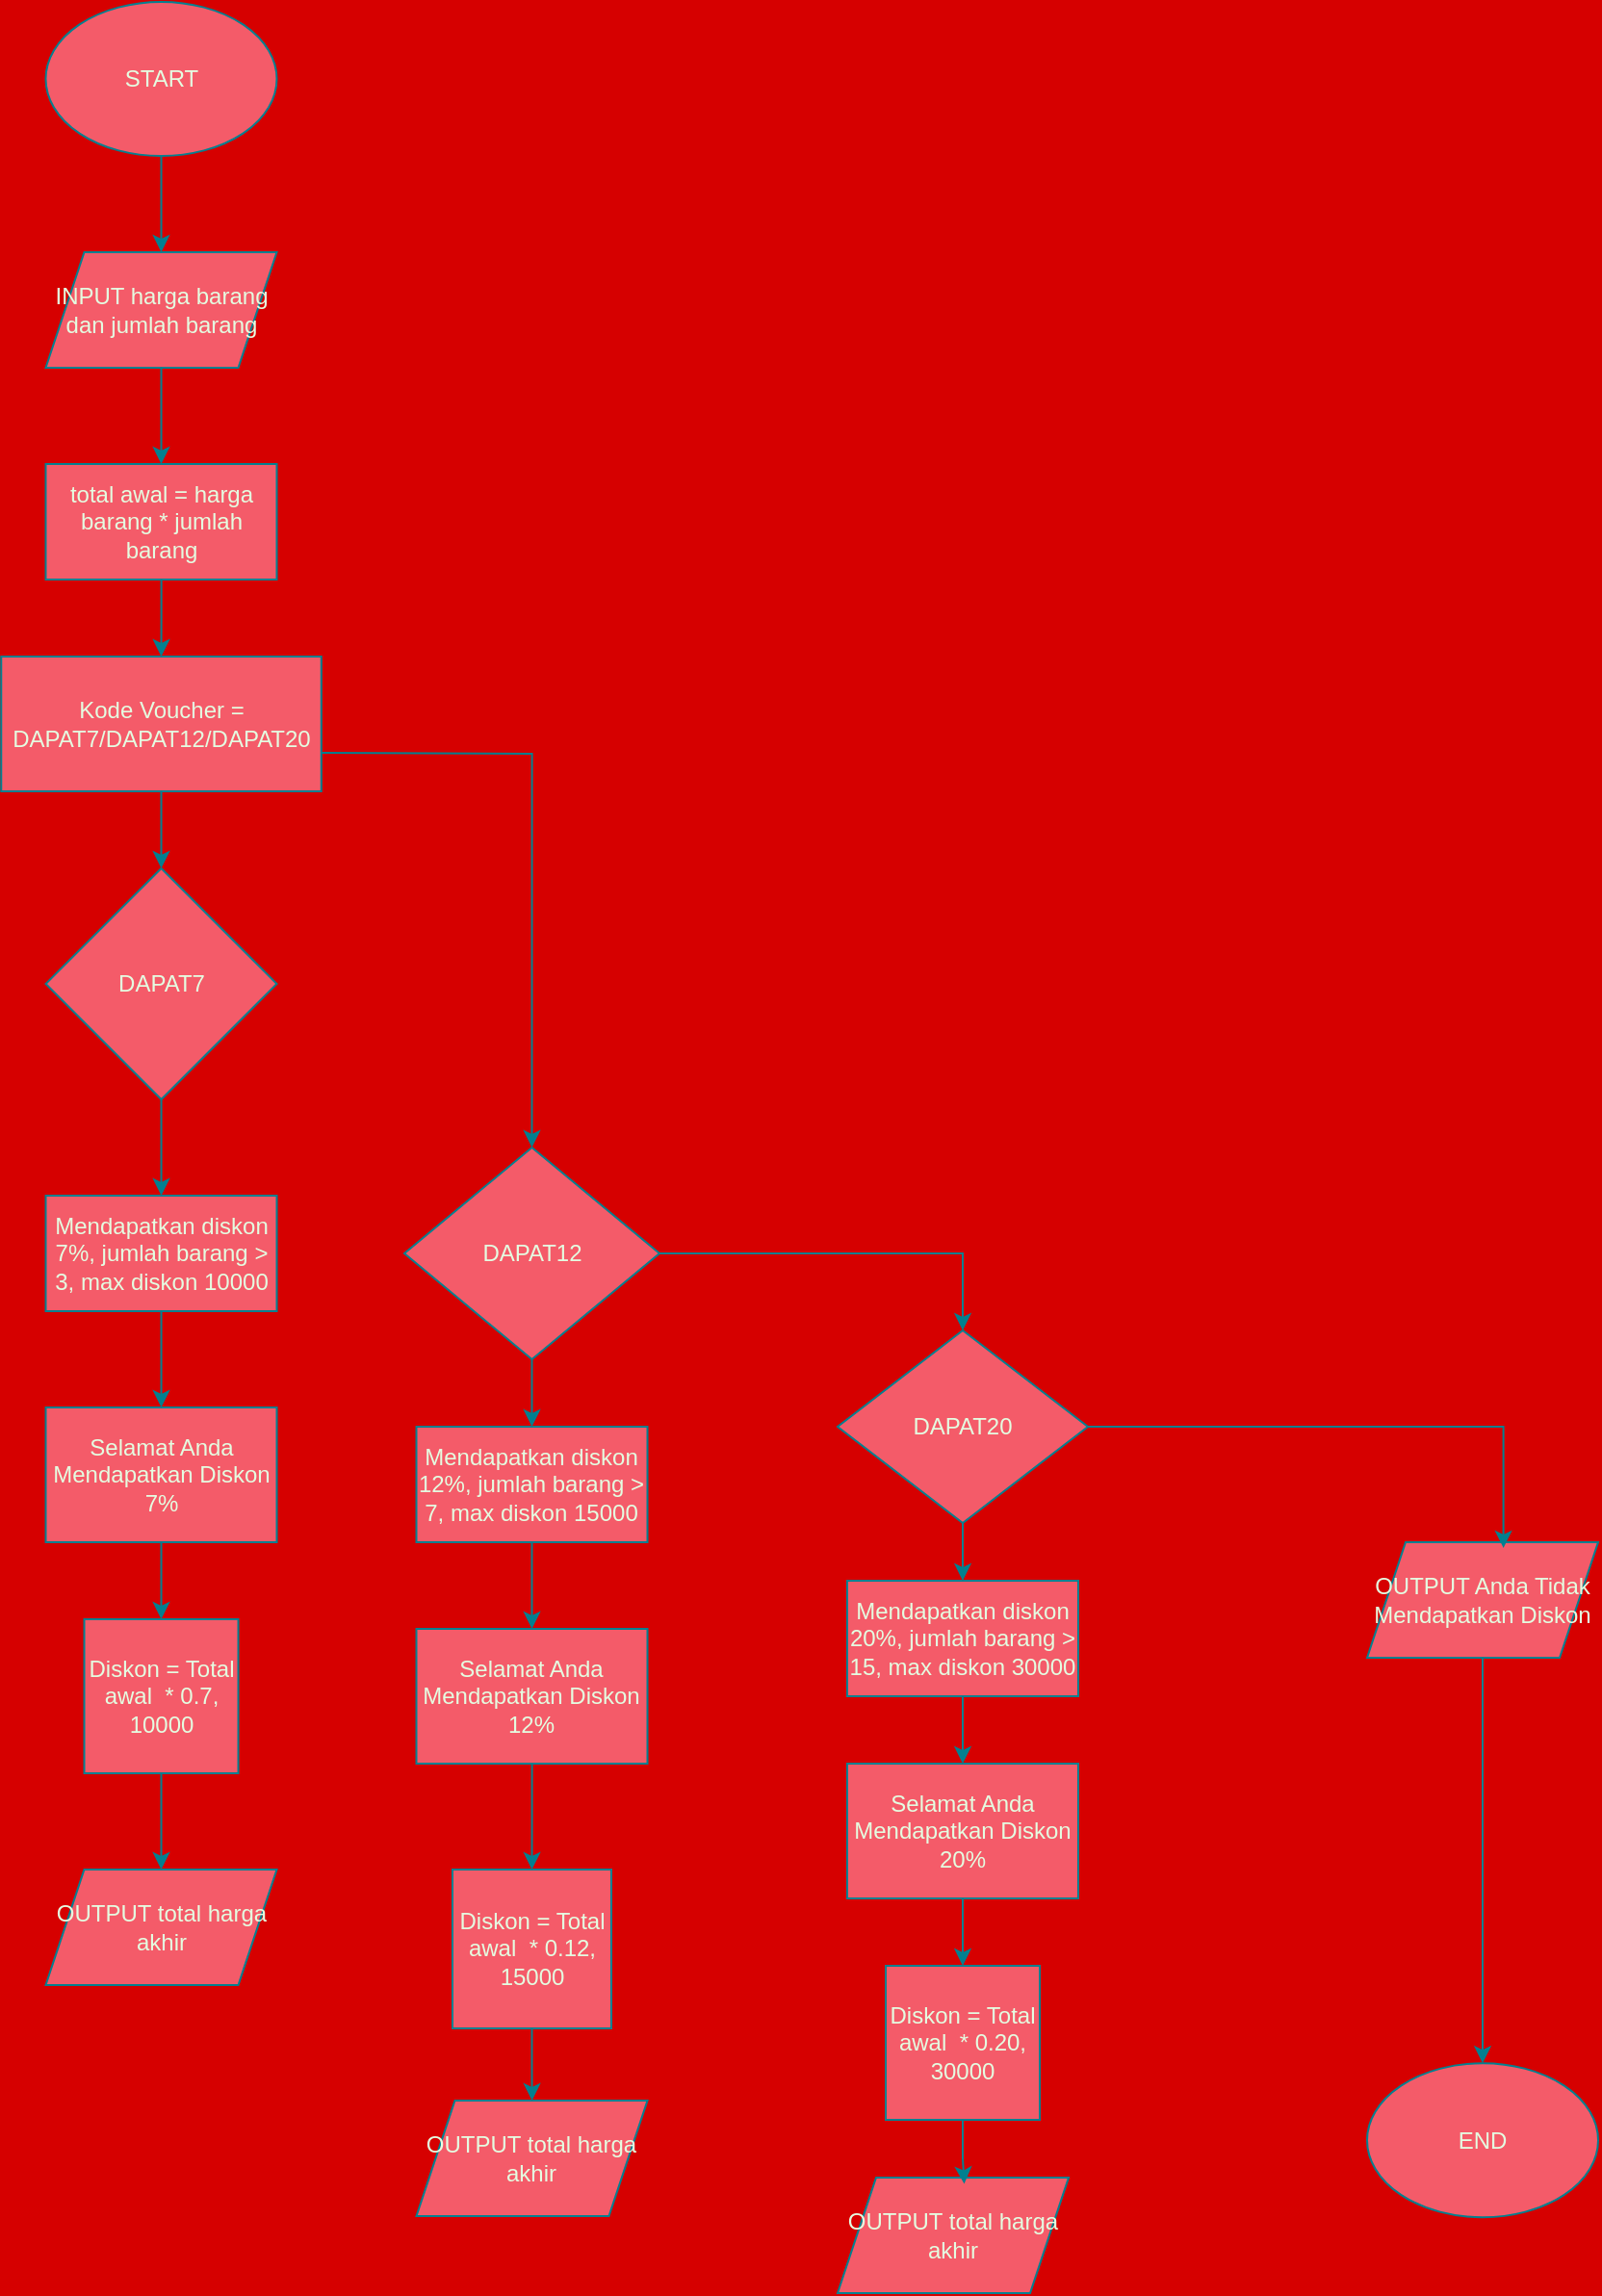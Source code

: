 <mxfile version="24.7.17">
  <diagram name="Page-1" id="0RA_1R6m2diSWX32eNl8">
    <mxGraphModel dx="381" dy="463" grid="1" gridSize="10" guides="1" tooltips="1" connect="1" arrows="1" fold="1" page="1" pageScale="1" pageWidth="850" pageHeight="1100" background="#d60000" math="0" shadow="0">
      <root>
        <mxCell id="0" />
        <mxCell id="1" parent="0" />
        <mxCell id="E_sK0Rc2UR8B994FfK1N-8" style="edgeStyle=orthogonalEdgeStyle;rounded=0;orthogonalLoop=1;jettySize=auto;html=1;entryX=0.5;entryY=0;entryDx=0;entryDy=0;strokeColor=#028090;fontColor=#E4FDE1;fillColor=#F45B69;" edge="1" parent="1" source="E_sK0Rc2UR8B994FfK1N-1" target="E_sK0Rc2UR8B994FfK1N-3">
          <mxGeometry relative="1" as="geometry" />
        </mxCell>
        <mxCell id="E_sK0Rc2UR8B994FfK1N-1" value="START" style="ellipse;whiteSpace=wrap;html=1;strokeColor=#028090;fontColor=#E4FDE1;fillColor=#F45B69;" vertex="1" parent="1">
          <mxGeometry x="373.75" y="60" width="120" height="80" as="geometry" />
        </mxCell>
        <mxCell id="E_sK0Rc2UR8B994FfK1N-39" style="edgeStyle=orthogonalEdgeStyle;rounded=0;orthogonalLoop=1;jettySize=auto;html=1;strokeColor=#028090;fontColor=#E4FDE1;fillColor=#F45B69;" edge="1" parent="1" source="E_sK0Rc2UR8B994FfK1N-2" target="E_sK0Rc2UR8B994FfK1N-10">
          <mxGeometry relative="1" as="geometry" />
        </mxCell>
        <mxCell id="E_sK0Rc2UR8B994FfK1N-2" value="total awal = harga barang * jumlah barang" style="rounded=0;whiteSpace=wrap;html=1;strokeColor=#028090;fontColor=#E4FDE1;fillColor=#F45B69;" vertex="1" parent="1">
          <mxGeometry x="373.75" y="300" width="120" height="60" as="geometry" />
        </mxCell>
        <mxCell id="E_sK0Rc2UR8B994FfK1N-9" style="edgeStyle=orthogonalEdgeStyle;rounded=0;orthogonalLoop=1;jettySize=auto;html=1;entryX=0.5;entryY=0;entryDx=0;entryDy=0;strokeColor=#028090;fontColor=#E4FDE1;fillColor=#F45B69;" edge="1" parent="1" source="E_sK0Rc2UR8B994FfK1N-3" target="E_sK0Rc2UR8B994FfK1N-2">
          <mxGeometry relative="1" as="geometry" />
        </mxCell>
        <mxCell id="E_sK0Rc2UR8B994FfK1N-3" value="INPUT harga barang dan jumlah barang" style="shape=parallelogram;perimeter=parallelogramPerimeter;whiteSpace=wrap;html=1;fixedSize=1;strokeColor=#028090;fontColor=#E4FDE1;fillColor=#F45B69;" vertex="1" parent="1">
          <mxGeometry x="373.75" y="190" width="120" height="60" as="geometry" />
        </mxCell>
        <mxCell id="E_sK0Rc2UR8B994FfK1N-44" style="edgeStyle=orthogonalEdgeStyle;rounded=0;orthogonalLoop=1;jettySize=auto;html=1;entryX=0.5;entryY=0;entryDx=0;entryDy=0;strokeColor=#028090;fontColor=#E4FDE1;fillColor=#F45B69;" edge="1" parent="1" source="E_sK0Rc2UR8B994FfK1N-4" target="E_sK0Rc2UR8B994FfK1N-22">
          <mxGeometry relative="1" as="geometry" />
        </mxCell>
        <mxCell id="E_sK0Rc2UR8B994FfK1N-48" style="edgeStyle=orthogonalEdgeStyle;rounded=0;orthogonalLoop=1;jettySize=auto;html=1;entryX=0.5;entryY=0;entryDx=0;entryDy=0;strokeColor=#028090;fontColor=#E4FDE1;fillColor=#F45B69;" edge="1" parent="1" source="E_sK0Rc2UR8B994FfK1N-4" target="E_sK0Rc2UR8B994FfK1N-5">
          <mxGeometry relative="1" as="geometry" />
        </mxCell>
        <mxCell id="E_sK0Rc2UR8B994FfK1N-4" value="DAPAT12" style="rhombus;whiteSpace=wrap;html=1;strokeColor=#028090;fontColor=#E4FDE1;fillColor=#F45B69;" vertex="1" parent="1">
          <mxGeometry x="560" y="655" width="132.5" height="110" as="geometry" />
        </mxCell>
        <mxCell id="E_sK0Rc2UR8B994FfK1N-50" style="edgeStyle=orthogonalEdgeStyle;rounded=0;orthogonalLoop=1;jettySize=auto;html=1;strokeColor=#028090;fontColor=#E4FDE1;fillColor=#F45B69;" edge="1" parent="1" source="E_sK0Rc2UR8B994FfK1N-5" target="E_sK0Rc2UR8B994FfK1N-23">
          <mxGeometry relative="1" as="geometry" />
        </mxCell>
        <mxCell id="E_sK0Rc2UR8B994FfK1N-5" value="DAPAT20" style="rhombus;whiteSpace=wrap;html=1;strokeColor=#028090;fontColor=#E4FDE1;fillColor=#F45B69;" vertex="1" parent="1">
          <mxGeometry x="785" y="750" width="130" height="100" as="geometry" />
        </mxCell>
        <mxCell id="E_sK0Rc2UR8B994FfK1N-16" style="edgeStyle=orthogonalEdgeStyle;rounded=0;orthogonalLoop=1;jettySize=auto;html=1;entryX=0.5;entryY=0;entryDx=0;entryDy=0;strokeColor=#028090;fontColor=#E4FDE1;fillColor=#F45B69;" edge="1" parent="1" target="E_sK0Rc2UR8B994FfK1N-4">
          <mxGeometry relative="1" as="geometry">
            <mxPoint x="516.88" y="450" as="sourcePoint" />
            <mxPoint x="649.37" y="535" as="targetPoint" />
          </mxGeometry>
        </mxCell>
        <mxCell id="E_sK0Rc2UR8B994FfK1N-19" style="edgeStyle=orthogonalEdgeStyle;rounded=0;orthogonalLoop=1;jettySize=auto;html=1;entryX=0.5;entryY=0;entryDx=0;entryDy=0;strokeColor=#028090;fontColor=#E4FDE1;fillColor=#F45B69;" edge="1" parent="1" source="E_sK0Rc2UR8B994FfK1N-6" target="E_sK0Rc2UR8B994FfK1N-18">
          <mxGeometry relative="1" as="geometry" />
        </mxCell>
        <mxCell id="E_sK0Rc2UR8B994FfK1N-6" value="DAPAT7" style="rhombus;whiteSpace=wrap;html=1;strokeColor=#028090;fontColor=#E4FDE1;fillColor=#F45B69;" vertex="1" parent="1">
          <mxGeometry x="373.76" y="510" width="120" height="120" as="geometry" />
        </mxCell>
        <mxCell id="E_sK0Rc2UR8B994FfK1N-15" style="edgeStyle=orthogonalEdgeStyle;rounded=0;orthogonalLoop=1;jettySize=auto;html=1;entryX=0.5;entryY=0;entryDx=0;entryDy=0;strokeColor=#028090;fontColor=#E4FDE1;fillColor=#F45B69;" edge="1" parent="1" source="E_sK0Rc2UR8B994FfK1N-10" target="E_sK0Rc2UR8B994FfK1N-6">
          <mxGeometry relative="1" as="geometry" />
        </mxCell>
        <mxCell id="E_sK0Rc2UR8B994FfK1N-10" value="Kode Voucher = DAPAT7/DAPAT12/DAPAT20" style="rounded=0;whiteSpace=wrap;html=1;strokeColor=#028090;fontColor=#E4FDE1;fillColor=#F45B69;" vertex="1" parent="1">
          <mxGeometry x="350.63" y="400" width="166.25" height="70" as="geometry" />
        </mxCell>
        <mxCell id="E_sK0Rc2UR8B994FfK1N-41" style="edgeStyle=orthogonalEdgeStyle;rounded=0;orthogonalLoop=1;jettySize=auto;html=1;entryX=0.5;entryY=0;entryDx=0;entryDy=0;strokeColor=#028090;fontColor=#E4FDE1;fillColor=#F45B69;" edge="1" parent="1" source="E_sK0Rc2UR8B994FfK1N-18" target="E_sK0Rc2UR8B994FfK1N-21">
          <mxGeometry relative="1" as="geometry" />
        </mxCell>
        <mxCell id="E_sK0Rc2UR8B994FfK1N-18" value="Mendapatkan diskon 7%, jumlah barang &amp;gt; 3, max diskon 10000" style="whiteSpace=wrap;html=1;strokeColor=#028090;fontColor=#E4FDE1;fillColor=#F45B69;" vertex="1" parent="1">
          <mxGeometry x="373.76" y="680" width="120" height="60" as="geometry" />
        </mxCell>
        <mxCell id="E_sK0Rc2UR8B994FfK1N-42" style="edgeStyle=orthogonalEdgeStyle;rounded=0;orthogonalLoop=1;jettySize=auto;html=1;entryX=0.5;entryY=0;entryDx=0;entryDy=0;strokeColor=#028090;fontColor=#E4FDE1;fillColor=#F45B69;" edge="1" parent="1" source="E_sK0Rc2UR8B994FfK1N-21" target="E_sK0Rc2UR8B994FfK1N-35">
          <mxGeometry relative="1" as="geometry" />
        </mxCell>
        <mxCell id="E_sK0Rc2UR8B994FfK1N-21" value="Selamat Anda Mendapatkan Diskon 7%" style="whiteSpace=wrap;html=1;strokeColor=#028090;fontColor=#E4FDE1;fillColor=#F45B69;" vertex="1" parent="1">
          <mxGeometry x="373.76" y="790" width="120" height="70" as="geometry" />
        </mxCell>
        <mxCell id="E_sK0Rc2UR8B994FfK1N-45" style="edgeStyle=orthogonalEdgeStyle;rounded=0;orthogonalLoop=1;jettySize=auto;html=1;entryX=0.5;entryY=0;entryDx=0;entryDy=0;strokeColor=#028090;fontColor=#E4FDE1;fillColor=#F45B69;" edge="1" parent="1" source="E_sK0Rc2UR8B994FfK1N-22" target="E_sK0Rc2UR8B994FfK1N-24">
          <mxGeometry relative="1" as="geometry" />
        </mxCell>
        <mxCell id="E_sK0Rc2UR8B994FfK1N-22" value="Mendapatkan diskon 12%, jumlah barang &amp;gt; 7, max diskon 15000" style="whiteSpace=wrap;html=1;strokeColor=#028090;fontColor=#E4FDE1;fillColor=#F45B69;" vertex="1" parent="1">
          <mxGeometry x="566.25" y="800" width="120" height="60" as="geometry" />
        </mxCell>
        <mxCell id="E_sK0Rc2UR8B994FfK1N-51" style="edgeStyle=orthogonalEdgeStyle;rounded=0;orthogonalLoop=1;jettySize=auto;html=1;entryX=0.5;entryY=0;entryDx=0;entryDy=0;strokeColor=#028090;fontColor=#E4FDE1;fillColor=#F45B69;" edge="1" parent="1" source="E_sK0Rc2UR8B994FfK1N-23" target="E_sK0Rc2UR8B994FfK1N-25">
          <mxGeometry relative="1" as="geometry" />
        </mxCell>
        <mxCell id="E_sK0Rc2UR8B994FfK1N-23" value="Mendapatkan diskon 20%, jumlah barang &amp;gt; 15, max diskon 30000" style="whiteSpace=wrap;html=1;strokeColor=#028090;fontColor=#E4FDE1;fillColor=#F45B69;" vertex="1" parent="1">
          <mxGeometry x="790" y="880" width="120" height="60" as="geometry" />
        </mxCell>
        <mxCell id="E_sK0Rc2UR8B994FfK1N-46" style="edgeStyle=orthogonalEdgeStyle;rounded=0;orthogonalLoop=1;jettySize=auto;html=1;strokeColor=#028090;fontColor=#E4FDE1;fillColor=#F45B69;" edge="1" parent="1" source="E_sK0Rc2UR8B994FfK1N-24" target="E_sK0Rc2UR8B994FfK1N-37">
          <mxGeometry relative="1" as="geometry" />
        </mxCell>
        <mxCell id="E_sK0Rc2UR8B994FfK1N-24" value="Selamat Anda Mendapatkan Diskon 12%" style="whiteSpace=wrap;html=1;strokeColor=#028090;fontColor=#E4FDE1;fillColor=#F45B69;" vertex="1" parent="1">
          <mxGeometry x="566.25" y="905" width="120" height="70" as="geometry" />
        </mxCell>
        <mxCell id="E_sK0Rc2UR8B994FfK1N-52" style="edgeStyle=orthogonalEdgeStyle;rounded=0;orthogonalLoop=1;jettySize=auto;html=1;entryX=0.5;entryY=0;entryDx=0;entryDy=0;strokeColor=#028090;fontColor=#E4FDE1;fillColor=#F45B69;" edge="1" parent="1" source="E_sK0Rc2UR8B994FfK1N-25" target="E_sK0Rc2UR8B994FfK1N-36">
          <mxGeometry relative="1" as="geometry" />
        </mxCell>
        <mxCell id="E_sK0Rc2UR8B994FfK1N-25" value="Selamat Anda Mendapatkan Diskon 20%" style="whiteSpace=wrap;html=1;strokeColor=#028090;fontColor=#E4FDE1;fillColor=#F45B69;" vertex="1" parent="1">
          <mxGeometry x="790" y="975" width="120" height="70" as="geometry" />
        </mxCell>
        <mxCell id="E_sK0Rc2UR8B994FfK1N-31" value="OUTPUT total harga akhir" style="shape=parallelogram;perimeter=parallelogramPerimeter;whiteSpace=wrap;html=1;fixedSize=1;strokeColor=#028090;fontColor=#E4FDE1;fillColor=#F45B69;" vertex="1" parent="1">
          <mxGeometry x="373.75" y="1030" width="120" height="60" as="geometry" />
        </mxCell>
        <mxCell id="E_sK0Rc2UR8B994FfK1N-33" value="OUTPUT total harga akhir" style="shape=parallelogram;perimeter=parallelogramPerimeter;whiteSpace=wrap;html=1;fixedSize=1;strokeColor=#028090;fontColor=#E4FDE1;fillColor=#F45B69;" vertex="1" parent="1">
          <mxGeometry x="785" y="1190" width="120" height="60" as="geometry" />
        </mxCell>
        <mxCell id="E_sK0Rc2UR8B994FfK1N-34" value="OUTPUT total harga akhir" style="shape=parallelogram;perimeter=parallelogramPerimeter;whiteSpace=wrap;html=1;fixedSize=1;strokeColor=#028090;fontColor=#E4FDE1;fillColor=#F45B69;" vertex="1" parent="1">
          <mxGeometry x="566.25" y="1150" width="120" height="60" as="geometry" />
        </mxCell>
        <mxCell id="E_sK0Rc2UR8B994FfK1N-43" style="edgeStyle=orthogonalEdgeStyle;rounded=0;orthogonalLoop=1;jettySize=auto;html=1;entryX=0.5;entryY=0;entryDx=0;entryDy=0;strokeColor=#028090;fontColor=#E4FDE1;fillColor=#F45B69;" edge="1" parent="1" source="E_sK0Rc2UR8B994FfK1N-35" target="E_sK0Rc2UR8B994FfK1N-31">
          <mxGeometry relative="1" as="geometry" />
        </mxCell>
        <mxCell id="E_sK0Rc2UR8B994FfK1N-35" value="Diskon = Total awal&amp;nbsp; * 0.7, 10000" style="whiteSpace=wrap;html=1;aspect=fixed;strokeColor=#028090;fontColor=#E4FDE1;fillColor=#F45B69;" vertex="1" parent="1">
          <mxGeometry x="393.75" y="900" width="80" height="80" as="geometry" />
        </mxCell>
        <mxCell id="E_sK0Rc2UR8B994FfK1N-36" value="Diskon = Total awal&amp;nbsp; * 0.20, 30000" style="whiteSpace=wrap;html=1;aspect=fixed;strokeColor=#028090;fontColor=#E4FDE1;fillColor=#F45B69;" vertex="1" parent="1">
          <mxGeometry x="810" y="1080" width="80" height="80" as="geometry" />
        </mxCell>
        <mxCell id="E_sK0Rc2UR8B994FfK1N-47" style="edgeStyle=orthogonalEdgeStyle;rounded=0;orthogonalLoop=1;jettySize=auto;html=1;strokeColor=#028090;fontColor=#E4FDE1;fillColor=#F45B69;" edge="1" parent="1" source="E_sK0Rc2UR8B994FfK1N-37" target="E_sK0Rc2UR8B994FfK1N-34">
          <mxGeometry relative="1" as="geometry" />
        </mxCell>
        <mxCell id="E_sK0Rc2UR8B994FfK1N-37" value="Diskon = Total awal&amp;nbsp; * 0.12, 15000" style="whiteSpace=wrap;html=1;aspect=fixed;strokeColor=#028090;fontColor=#E4FDE1;fillColor=#F45B69;" vertex="1" parent="1">
          <mxGeometry x="585" y="1030" width="82.5" height="82.5" as="geometry" />
        </mxCell>
        <mxCell id="E_sK0Rc2UR8B994FfK1N-60" style="edgeStyle=orthogonalEdgeStyle;rounded=0;orthogonalLoop=1;jettySize=auto;html=1;strokeColor=#028090;fontColor=#E4FDE1;fillColor=#F45B69;" edge="1" parent="1" source="E_sK0Rc2UR8B994FfK1N-38" target="E_sK0Rc2UR8B994FfK1N-61">
          <mxGeometry relative="1" as="geometry">
            <mxPoint x="1120" y="1170.615" as="targetPoint" />
          </mxGeometry>
        </mxCell>
        <mxCell id="E_sK0Rc2UR8B994FfK1N-38" value="OUTPUT Anda Tidak Mendapatkan Diskon" style="shape=parallelogram;perimeter=parallelogramPerimeter;whiteSpace=wrap;html=1;fixedSize=1;strokeColor=#028090;fontColor=#E4FDE1;fillColor=#F45B69;" vertex="1" parent="1">
          <mxGeometry x="1060" y="860" width="120" height="60" as="geometry" />
        </mxCell>
        <mxCell id="E_sK0Rc2UR8B994FfK1N-55" style="edgeStyle=orthogonalEdgeStyle;rounded=0;orthogonalLoop=1;jettySize=auto;html=1;entryX=0.548;entryY=0.054;entryDx=0;entryDy=0;entryPerimeter=0;strokeColor=#028090;fontColor=#E4FDE1;fillColor=#F45B69;" edge="1" parent="1" source="E_sK0Rc2UR8B994FfK1N-36" target="E_sK0Rc2UR8B994FfK1N-33">
          <mxGeometry relative="1" as="geometry" />
        </mxCell>
        <mxCell id="E_sK0Rc2UR8B994FfK1N-59" style="edgeStyle=orthogonalEdgeStyle;rounded=0;orthogonalLoop=1;jettySize=auto;html=1;entryX=0.59;entryY=0.049;entryDx=0;entryDy=0;entryPerimeter=0;strokeColor=#028090;fontColor=#E4FDE1;fillColor=#F45B69;" edge="1" parent="1" source="E_sK0Rc2UR8B994FfK1N-5" target="E_sK0Rc2UR8B994FfK1N-38">
          <mxGeometry relative="1" as="geometry" />
        </mxCell>
        <mxCell id="E_sK0Rc2UR8B994FfK1N-61" value="END" style="ellipse;whiteSpace=wrap;html=1;strokeColor=#028090;fontColor=#E4FDE1;fillColor=#F45B69;" vertex="1" parent="1">
          <mxGeometry x="1060" y="1130.615" width="120" height="80" as="geometry" />
        </mxCell>
      </root>
    </mxGraphModel>
  </diagram>
</mxfile>
